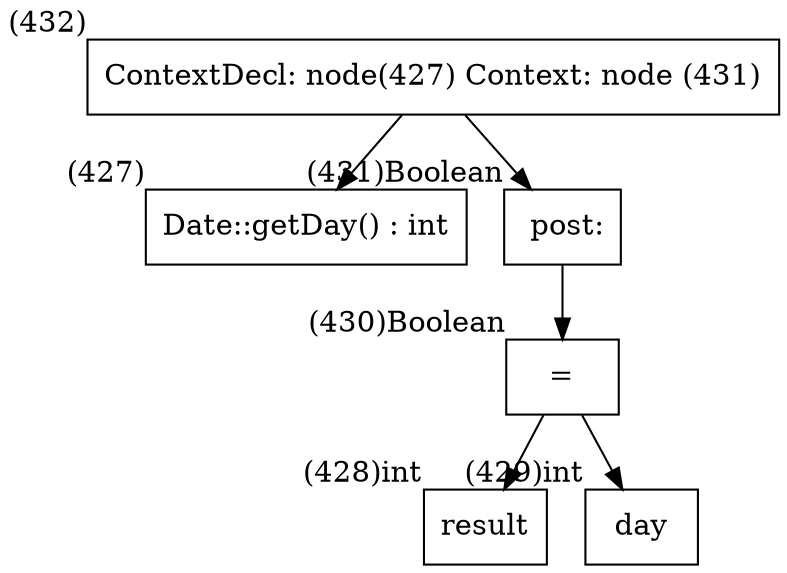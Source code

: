 digraph AST {
  node [shape=box];
  n432 [label="ContextDecl: node(427) Context: node (431)", xlabel="(432)"];
  n432 -> n427;
  n432 -> n431;
  n427 [label="Date::getDay() : int", xlabel="(427)"];
  n431 [label=" post:", xlabel="(431)Boolean"];
  n431 -> n430;
  n430 [label="=", xlabel="(430)Boolean"];
  n430 -> n428;
  n430 -> n429;
  n428 [label="result", xlabel="(428)int"];
  n429 [label="day", xlabel="(429)int"];
}
